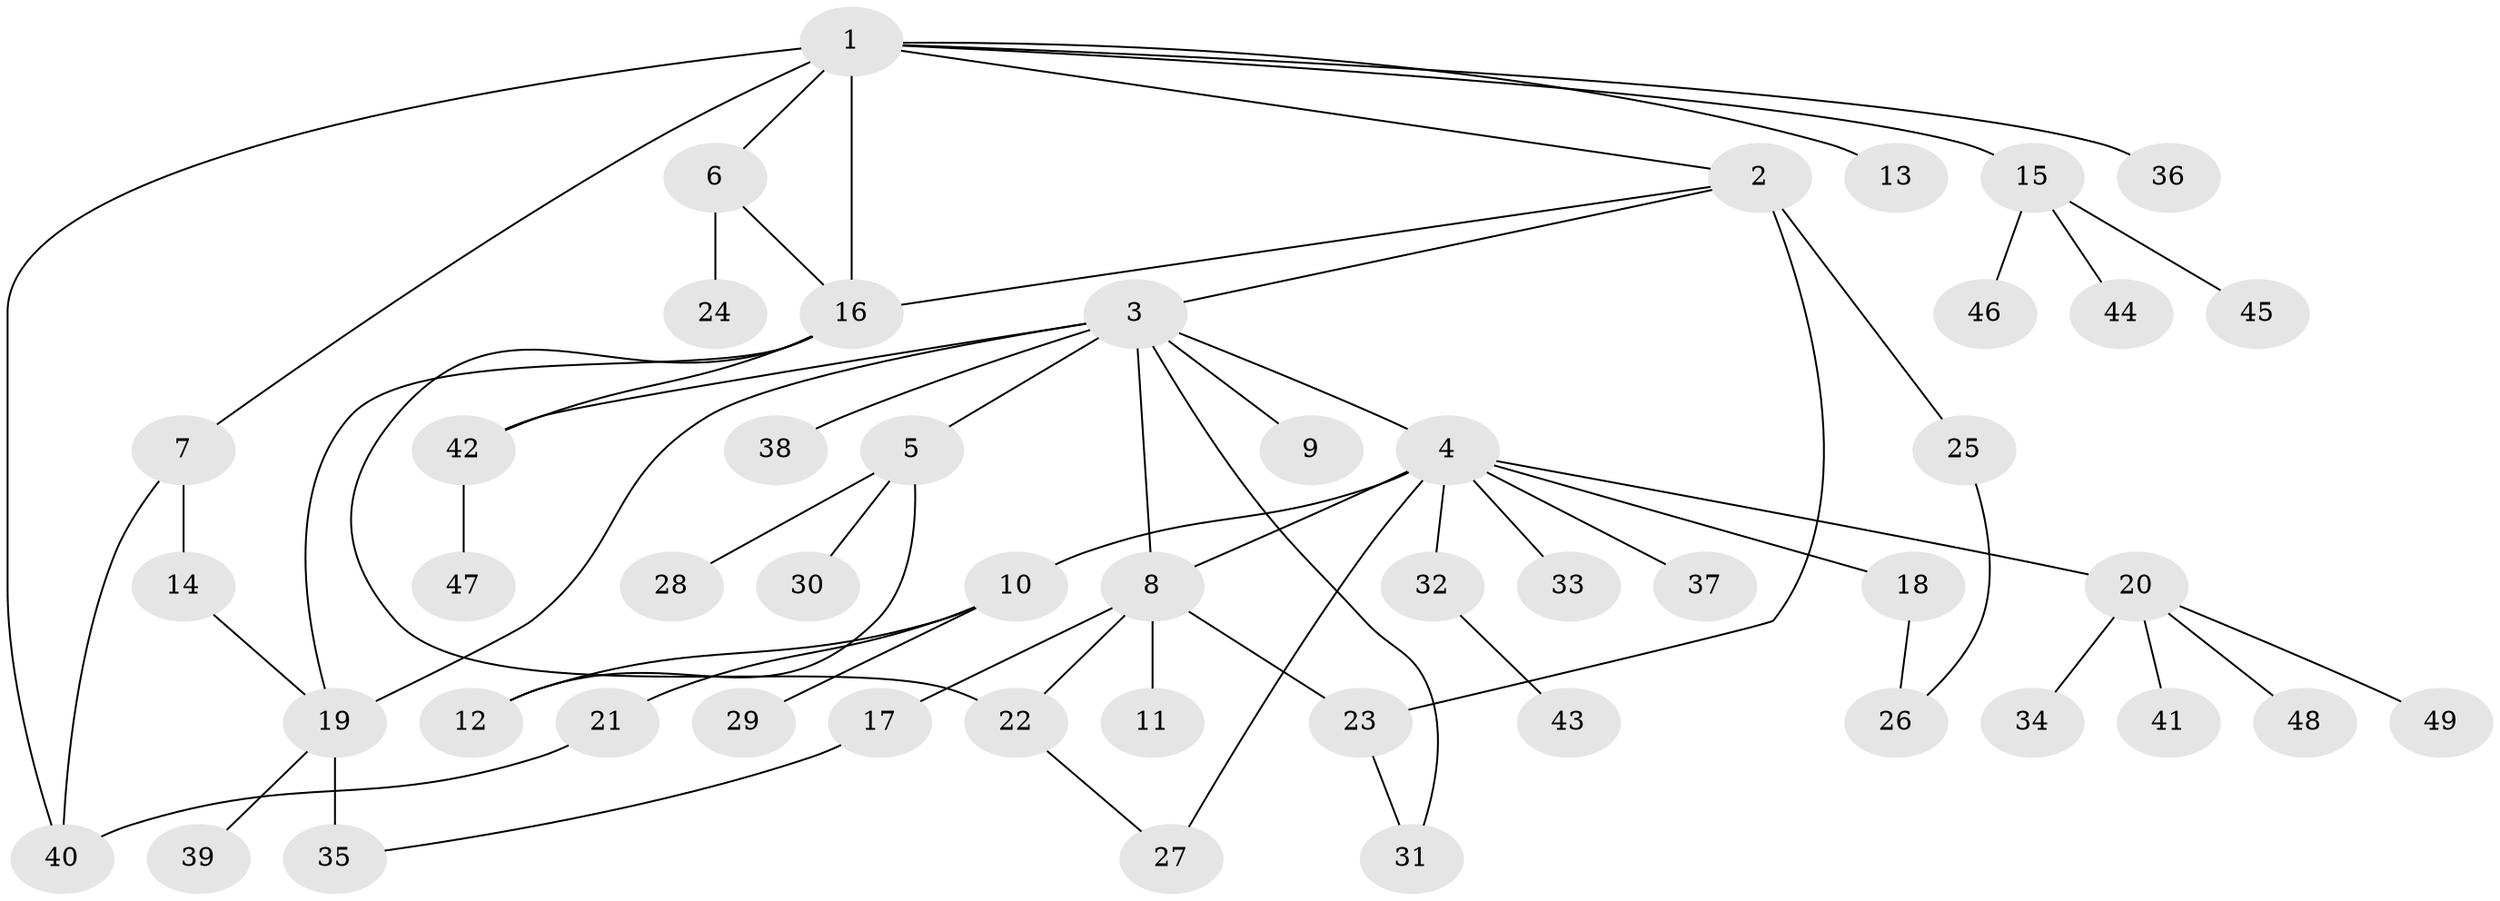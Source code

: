 // original degree distribution, {15: 0.01020408163265306, 9: 0.01020408163265306, 10: 0.030612244897959183, 5: 0.030612244897959183, 6: 0.030612244897959183, 4: 0.04081632653061224, 1: 0.5408163265306123, 2: 0.1836734693877551, 3: 0.12244897959183673}
// Generated by graph-tools (version 1.1) at 2025/35/03/09/25 02:35:52]
// undirected, 49 vertices, 63 edges
graph export_dot {
graph [start="1"]
  node [color=gray90,style=filled];
  1;
  2;
  3;
  4;
  5;
  6;
  7;
  8;
  9;
  10;
  11;
  12;
  13;
  14;
  15;
  16;
  17;
  18;
  19;
  20;
  21;
  22;
  23;
  24;
  25;
  26;
  27;
  28;
  29;
  30;
  31;
  32;
  33;
  34;
  35;
  36;
  37;
  38;
  39;
  40;
  41;
  42;
  43;
  44;
  45;
  46;
  47;
  48;
  49;
  1 -- 2 [weight=1.0];
  1 -- 6 [weight=1.0];
  1 -- 7 [weight=1.0];
  1 -- 13 [weight=1.0];
  1 -- 15 [weight=1.0];
  1 -- 16 [weight=7.0];
  1 -- 36 [weight=1.0];
  1 -- 40 [weight=1.0];
  2 -- 3 [weight=1.0];
  2 -- 16 [weight=1.0];
  2 -- 23 [weight=4.0];
  2 -- 25 [weight=1.0];
  3 -- 4 [weight=1.0];
  3 -- 5 [weight=1.0];
  3 -- 8 [weight=1.0];
  3 -- 9 [weight=1.0];
  3 -- 19 [weight=1.0];
  3 -- 31 [weight=1.0];
  3 -- 38 [weight=1.0];
  3 -- 42 [weight=1.0];
  4 -- 8 [weight=4.0];
  4 -- 10 [weight=1.0];
  4 -- 18 [weight=1.0];
  4 -- 20 [weight=2.0];
  4 -- 27 [weight=1.0];
  4 -- 32 [weight=1.0];
  4 -- 33 [weight=1.0];
  4 -- 37 [weight=1.0];
  5 -- 12 [weight=1.0];
  5 -- 28 [weight=1.0];
  5 -- 30 [weight=1.0];
  6 -- 16 [weight=1.0];
  6 -- 24 [weight=3.0];
  7 -- 14 [weight=1.0];
  7 -- 40 [weight=1.0];
  8 -- 11 [weight=1.0];
  8 -- 17 [weight=1.0];
  8 -- 22 [weight=1.0];
  8 -- 23 [weight=1.0];
  10 -- 12 [weight=1.0];
  10 -- 21 [weight=1.0];
  10 -- 29 [weight=1.0];
  14 -- 19 [weight=1.0];
  15 -- 44 [weight=1.0];
  15 -- 45 [weight=1.0];
  15 -- 46 [weight=1.0];
  16 -- 19 [weight=1.0];
  16 -- 22 [weight=1.0];
  16 -- 42 [weight=1.0];
  17 -- 35 [weight=1.0];
  18 -- 26 [weight=1.0];
  19 -- 35 [weight=4.0];
  19 -- 39 [weight=1.0];
  20 -- 34 [weight=1.0];
  20 -- 41 [weight=1.0];
  20 -- 48 [weight=1.0];
  20 -- 49 [weight=1.0];
  21 -- 40 [weight=1.0];
  22 -- 27 [weight=1.0];
  23 -- 31 [weight=1.0];
  25 -- 26 [weight=1.0];
  32 -- 43 [weight=1.0];
  42 -- 47 [weight=1.0];
}
